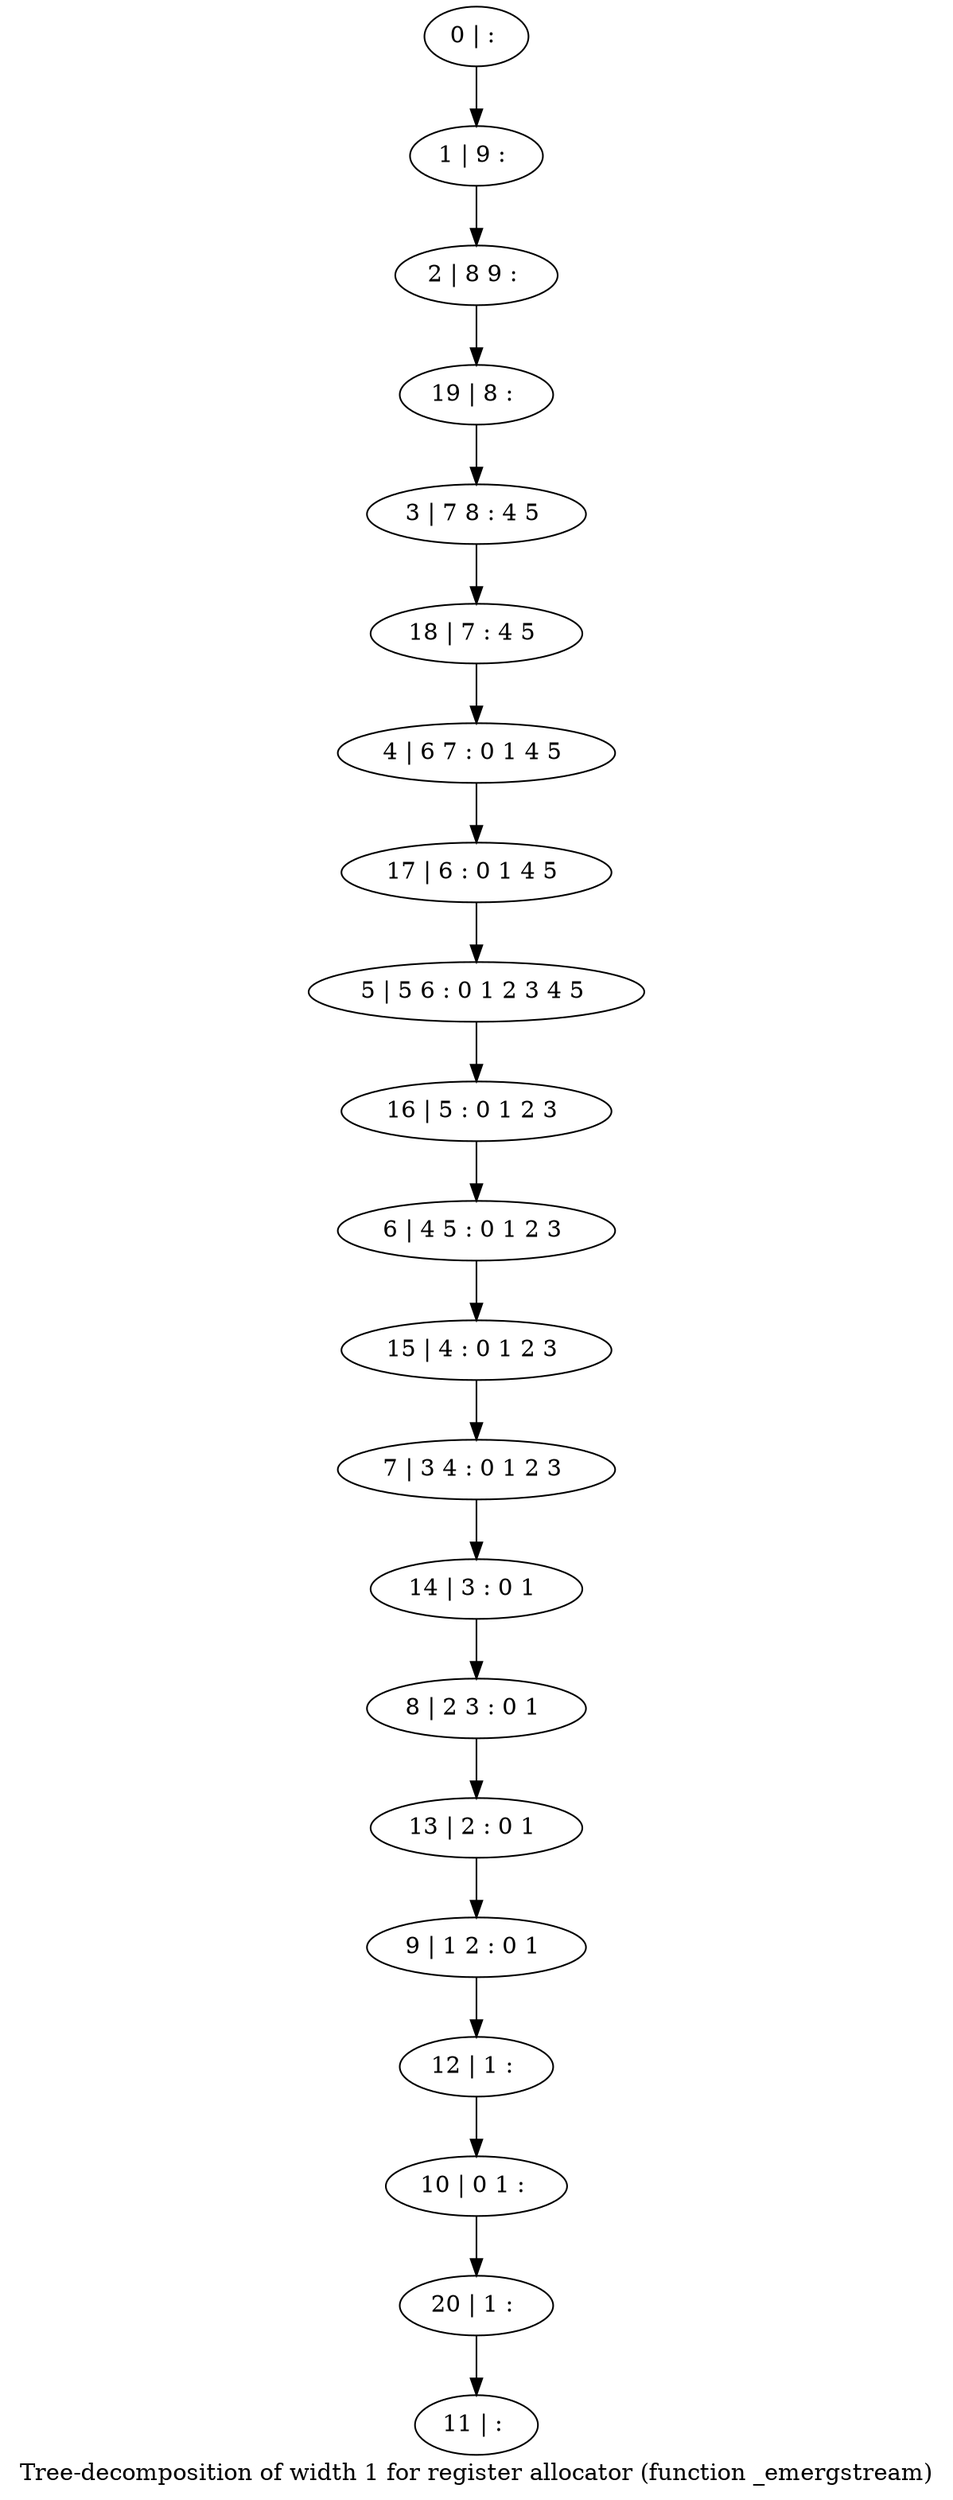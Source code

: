 digraph G {
graph [label="Tree-decomposition of width 1 for register allocator (function _emergstream)"]
0[label="0 | : "];
1[label="1 | 9 : "];
2[label="2 | 8 9 : "];
3[label="3 | 7 8 : 4 5 "];
4[label="4 | 6 7 : 0 1 4 5 "];
5[label="5 | 5 6 : 0 1 2 3 4 5 "];
6[label="6 | 4 5 : 0 1 2 3 "];
7[label="7 | 3 4 : 0 1 2 3 "];
8[label="8 | 2 3 : 0 1 "];
9[label="9 | 1 2 : 0 1 "];
10[label="10 | 0 1 : "];
11[label="11 | : "];
12[label="12 | 1 : "];
13[label="13 | 2 : 0 1 "];
14[label="14 | 3 : 0 1 "];
15[label="15 | 4 : 0 1 2 3 "];
16[label="16 | 5 : 0 1 2 3 "];
17[label="17 | 6 : 0 1 4 5 "];
18[label="18 | 7 : 4 5 "];
19[label="19 | 8 : "];
20[label="20 | 1 : "];
0->1 ;
1->2 ;
12->10 ;
9->12 ;
13->9 ;
8->13 ;
14->8 ;
7->14 ;
15->7 ;
6->15 ;
16->6 ;
5->16 ;
17->5 ;
4->17 ;
18->4 ;
3->18 ;
19->3 ;
2->19 ;
20->11 ;
10->20 ;
}
